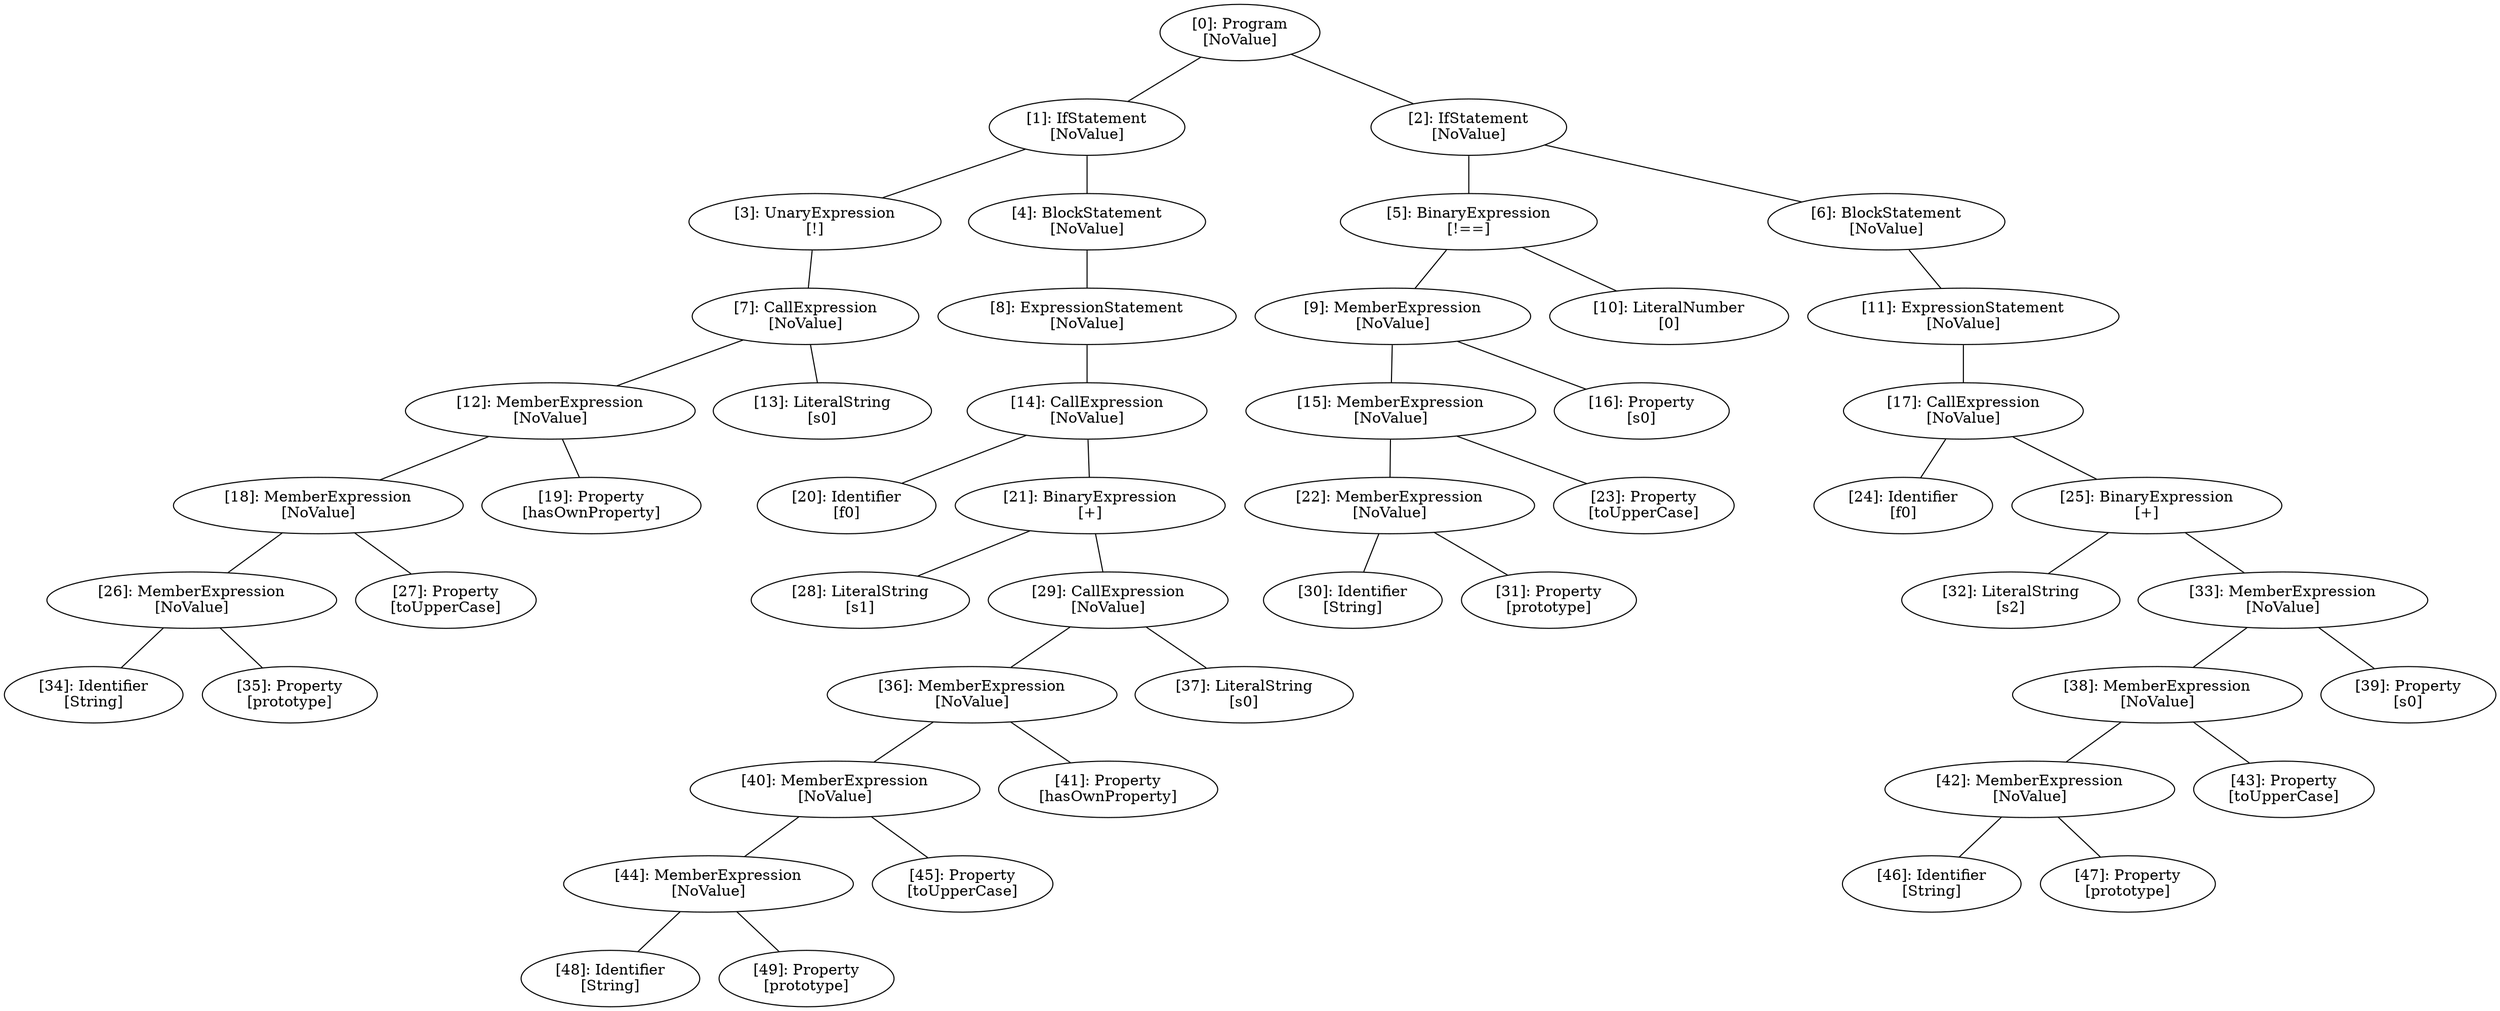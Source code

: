 // Result
graph {
	0 [label="[0]: Program
[NoValue]"]
	1 [label="[1]: IfStatement
[NoValue]"]
	2 [label="[2]: IfStatement
[NoValue]"]
	3 [label="[3]: UnaryExpression
[!]"]
	4 [label="[4]: BlockStatement
[NoValue]"]
	5 [label="[5]: BinaryExpression
[!==]"]
	6 [label="[6]: BlockStatement
[NoValue]"]
	7 [label="[7]: CallExpression
[NoValue]"]
	8 [label="[8]: ExpressionStatement
[NoValue]"]
	9 [label="[9]: MemberExpression
[NoValue]"]
	10 [label="[10]: LiteralNumber
[0]"]
	11 [label="[11]: ExpressionStatement
[NoValue]"]
	12 [label="[12]: MemberExpression
[NoValue]"]
	13 [label="[13]: LiteralString
[s0]"]
	14 [label="[14]: CallExpression
[NoValue]"]
	15 [label="[15]: MemberExpression
[NoValue]"]
	16 [label="[16]: Property
[s0]"]
	17 [label="[17]: CallExpression
[NoValue]"]
	18 [label="[18]: MemberExpression
[NoValue]"]
	19 [label="[19]: Property
[hasOwnProperty]"]
	20 [label="[20]: Identifier
[f0]"]
	21 [label="[21]: BinaryExpression
[+]"]
	22 [label="[22]: MemberExpression
[NoValue]"]
	23 [label="[23]: Property
[toUpperCase]"]
	24 [label="[24]: Identifier
[f0]"]
	25 [label="[25]: BinaryExpression
[+]"]
	26 [label="[26]: MemberExpression
[NoValue]"]
	27 [label="[27]: Property
[toUpperCase]"]
	28 [label="[28]: LiteralString
[s1]"]
	29 [label="[29]: CallExpression
[NoValue]"]
	30 [label="[30]: Identifier
[String]"]
	31 [label="[31]: Property
[prototype]"]
	32 [label="[32]: LiteralString
[s2]"]
	33 [label="[33]: MemberExpression
[NoValue]"]
	34 [label="[34]: Identifier
[String]"]
	35 [label="[35]: Property
[prototype]"]
	36 [label="[36]: MemberExpression
[NoValue]"]
	37 [label="[37]: LiteralString
[s0]"]
	38 [label="[38]: MemberExpression
[NoValue]"]
	39 [label="[39]: Property
[s0]"]
	40 [label="[40]: MemberExpression
[NoValue]"]
	41 [label="[41]: Property
[hasOwnProperty]"]
	42 [label="[42]: MemberExpression
[NoValue]"]
	43 [label="[43]: Property
[toUpperCase]"]
	44 [label="[44]: MemberExpression
[NoValue]"]
	45 [label="[45]: Property
[toUpperCase]"]
	46 [label="[46]: Identifier
[String]"]
	47 [label="[47]: Property
[prototype]"]
	48 [label="[48]: Identifier
[String]"]
	49 [label="[49]: Property
[prototype]"]
	0 -- 1
	0 -- 2
	1 -- 3
	1 -- 4
	2 -- 5
	2 -- 6
	3 -- 7
	4 -- 8
	5 -- 9
	5 -- 10
	6 -- 11
	7 -- 12
	7 -- 13
	8 -- 14
	9 -- 15
	9 -- 16
	11 -- 17
	12 -- 18
	12 -- 19
	14 -- 20
	14 -- 21
	15 -- 22
	15 -- 23
	17 -- 24
	17 -- 25
	18 -- 26
	18 -- 27
	21 -- 28
	21 -- 29
	22 -- 30
	22 -- 31
	25 -- 32
	25 -- 33
	26 -- 34
	26 -- 35
	29 -- 36
	29 -- 37
	33 -- 38
	33 -- 39
	36 -- 40
	36 -- 41
	38 -- 42
	38 -- 43
	40 -- 44
	40 -- 45
	42 -- 46
	42 -- 47
	44 -- 48
	44 -- 49
}
